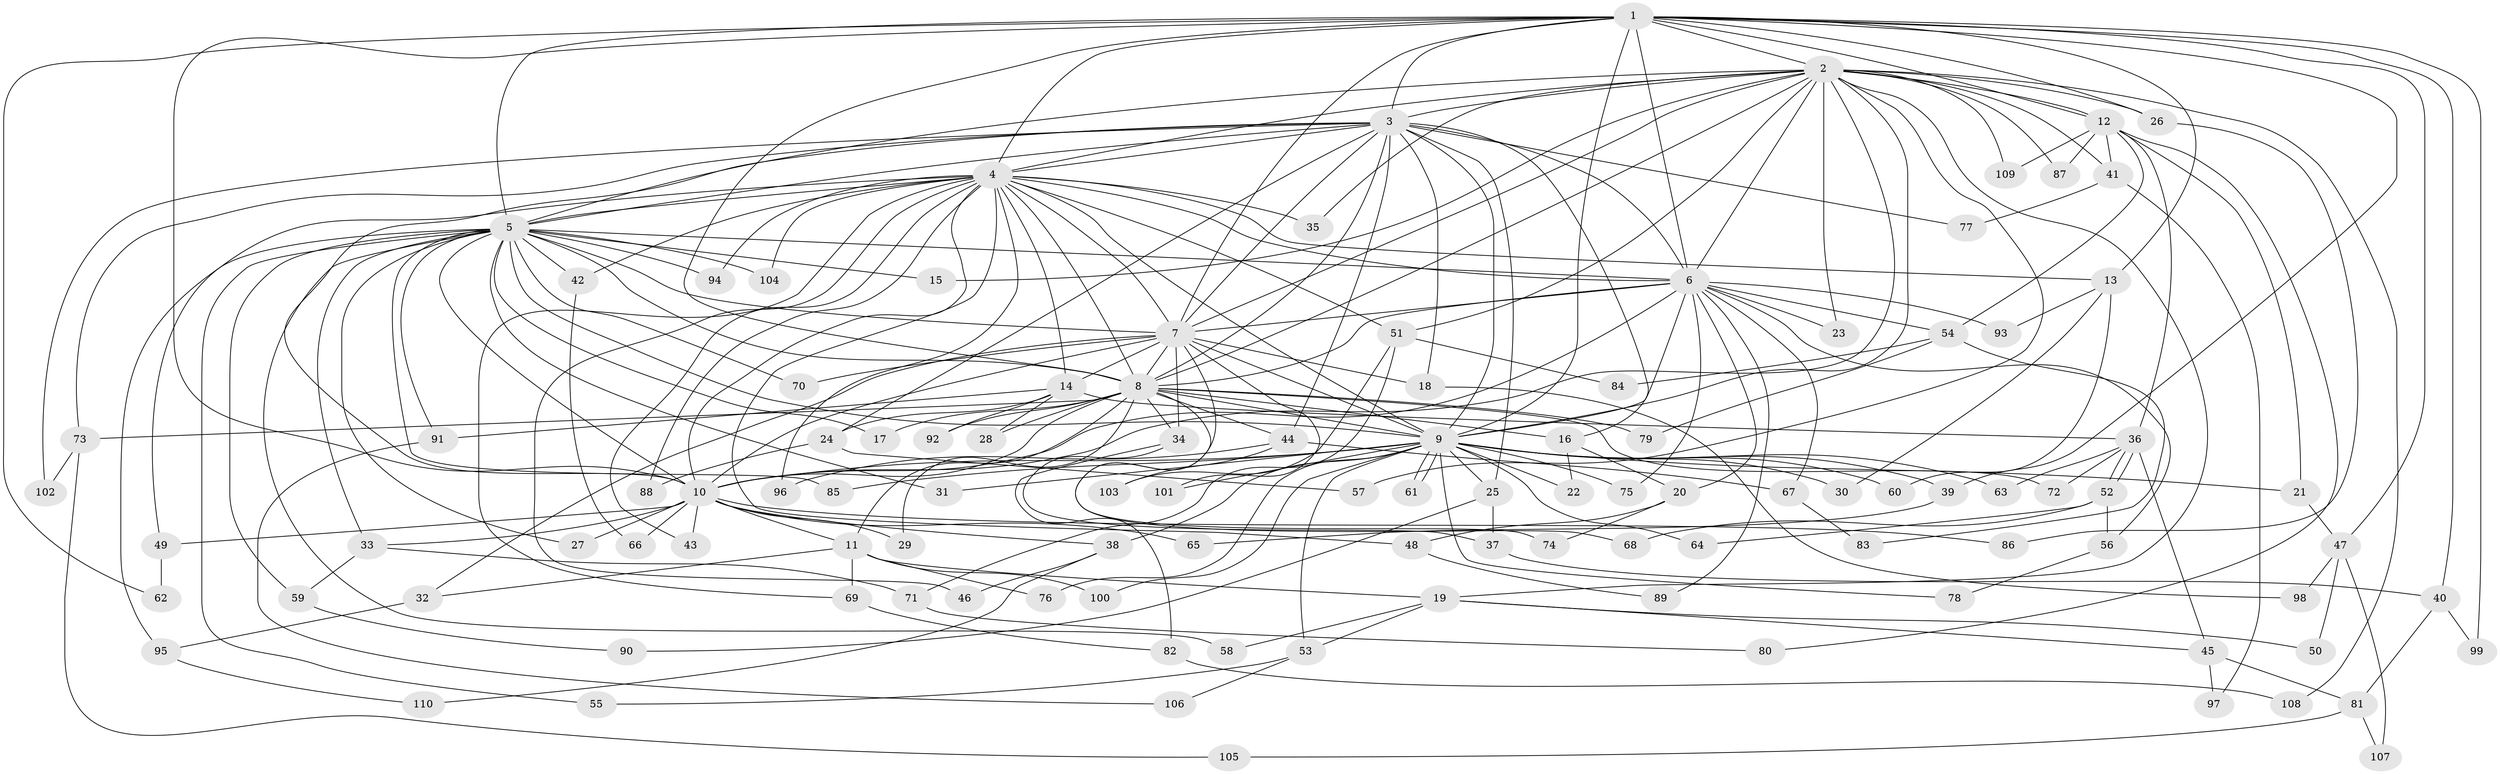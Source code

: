 // coarse degree distribution, {15: 0.01818181818181818, 14: 0.01818181818181818, 29: 0.01818181818181818, 2: 0.41818181818181815, 1: 0.16363636363636364, 3: 0.14545454545454545, 6: 0.05454545454545454, 8: 0.01818181818181818, 4: 0.07272727272727272, 18: 0.01818181818181818, 5: 0.01818181818181818, 7: 0.03636363636363636}
// Generated by graph-tools (version 1.1) at 2025/47/03/04/25 21:47:32]
// undirected, 110 vertices, 245 edges
graph export_dot {
graph [start="1"]
  node [color=gray90,style=filled];
  1;
  2;
  3;
  4;
  5;
  6;
  7;
  8;
  9;
  10;
  11;
  12;
  13;
  14;
  15;
  16;
  17;
  18;
  19;
  20;
  21;
  22;
  23;
  24;
  25;
  26;
  27;
  28;
  29;
  30;
  31;
  32;
  33;
  34;
  35;
  36;
  37;
  38;
  39;
  40;
  41;
  42;
  43;
  44;
  45;
  46;
  47;
  48;
  49;
  50;
  51;
  52;
  53;
  54;
  55;
  56;
  57;
  58;
  59;
  60;
  61;
  62;
  63;
  64;
  65;
  66;
  67;
  68;
  69;
  70;
  71;
  72;
  73;
  74;
  75;
  76;
  77;
  78;
  79;
  80;
  81;
  82;
  83;
  84;
  85;
  86;
  87;
  88;
  89;
  90;
  91;
  92;
  93;
  94;
  95;
  96;
  97;
  98;
  99;
  100;
  101;
  102;
  103;
  104;
  105;
  106;
  107;
  108;
  109;
  110;
  1 -- 2;
  1 -- 3;
  1 -- 4;
  1 -- 5;
  1 -- 6;
  1 -- 7;
  1 -- 8;
  1 -- 9;
  1 -- 10;
  1 -- 12;
  1 -- 13;
  1 -- 26;
  1 -- 39;
  1 -- 40;
  1 -- 47;
  1 -- 62;
  1 -- 99;
  2 -- 3;
  2 -- 4;
  2 -- 5;
  2 -- 6;
  2 -- 7;
  2 -- 8;
  2 -- 9;
  2 -- 10;
  2 -- 12;
  2 -- 15;
  2 -- 19;
  2 -- 23;
  2 -- 26;
  2 -- 35;
  2 -- 41;
  2 -- 51;
  2 -- 57;
  2 -- 87;
  2 -- 108;
  2 -- 109;
  3 -- 4;
  3 -- 5;
  3 -- 6;
  3 -- 7;
  3 -- 8;
  3 -- 9;
  3 -- 10;
  3 -- 16;
  3 -- 18;
  3 -- 24;
  3 -- 25;
  3 -- 44;
  3 -- 73;
  3 -- 77;
  3 -- 102;
  4 -- 5;
  4 -- 6;
  4 -- 7;
  4 -- 8;
  4 -- 9;
  4 -- 10;
  4 -- 13;
  4 -- 14;
  4 -- 35;
  4 -- 42;
  4 -- 43;
  4 -- 46;
  4 -- 48;
  4 -- 49;
  4 -- 51;
  4 -- 69;
  4 -- 88;
  4 -- 94;
  4 -- 96;
  4 -- 104;
  5 -- 6;
  5 -- 7;
  5 -- 8;
  5 -- 9;
  5 -- 10;
  5 -- 15;
  5 -- 17;
  5 -- 27;
  5 -- 31;
  5 -- 33;
  5 -- 42;
  5 -- 55;
  5 -- 58;
  5 -- 59;
  5 -- 70;
  5 -- 85;
  5 -- 91;
  5 -- 94;
  5 -- 95;
  5 -- 104;
  6 -- 7;
  6 -- 8;
  6 -- 9;
  6 -- 10;
  6 -- 20;
  6 -- 23;
  6 -- 54;
  6 -- 56;
  6 -- 67;
  6 -- 75;
  6 -- 89;
  6 -- 93;
  7 -- 8;
  7 -- 9;
  7 -- 10;
  7 -- 14;
  7 -- 18;
  7 -- 32;
  7 -- 34;
  7 -- 70;
  7 -- 74;
  7 -- 101;
  8 -- 9;
  8 -- 10;
  8 -- 11;
  8 -- 16;
  8 -- 17;
  8 -- 28;
  8 -- 29;
  8 -- 34;
  8 -- 44;
  8 -- 68;
  8 -- 72;
  8 -- 73;
  8 -- 79;
  8 -- 92;
  9 -- 10;
  9 -- 21;
  9 -- 22;
  9 -- 25;
  9 -- 30;
  9 -- 31;
  9 -- 38;
  9 -- 39;
  9 -- 53;
  9 -- 60;
  9 -- 61;
  9 -- 61;
  9 -- 63;
  9 -- 64;
  9 -- 75;
  9 -- 76;
  9 -- 78;
  9 -- 85;
  9 -- 100;
  9 -- 101;
  10 -- 11;
  10 -- 27;
  10 -- 29;
  10 -- 33;
  10 -- 38;
  10 -- 43;
  10 -- 49;
  10 -- 65;
  10 -- 66;
  10 -- 86;
  11 -- 19;
  11 -- 32;
  11 -- 69;
  11 -- 76;
  11 -- 100;
  12 -- 21;
  12 -- 36;
  12 -- 41;
  12 -- 54;
  12 -- 80;
  12 -- 87;
  12 -- 109;
  13 -- 30;
  13 -- 60;
  13 -- 93;
  14 -- 24;
  14 -- 28;
  14 -- 36;
  14 -- 91;
  14 -- 92;
  16 -- 20;
  16 -- 22;
  18 -- 98;
  19 -- 45;
  19 -- 50;
  19 -- 53;
  19 -- 58;
  20 -- 48;
  20 -- 74;
  21 -- 47;
  24 -- 57;
  24 -- 88;
  25 -- 37;
  25 -- 90;
  26 -- 86;
  32 -- 95;
  33 -- 59;
  33 -- 71;
  34 -- 37;
  34 -- 82;
  36 -- 45;
  36 -- 52;
  36 -- 52;
  36 -- 63;
  36 -- 72;
  37 -- 40;
  38 -- 46;
  38 -- 110;
  39 -- 65;
  40 -- 81;
  40 -- 99;
  41 -- 77;
  41 -- 97;
  42 -- 66;
  44 -- 67;
  44 -- 96;
  44 -- 103;
  45 -- 81;
  45 -- 97;
  47 -- 50;
  47 -- 98;
  47 -- 107;
  48 -- 89;
  49 -- 62;
  51 -- 71;
  51 -- 84;
  51 -- 103;
  52 -- 56;
  52 -- 64;
  52 -- 68;
  53 -- 55;
  53 -- 106;
  54 -- 79;
  54 -- 83;
  54 -- 84;
  56 -- 78;
  59 -- 90;
  67 -- 83;
  69 -- 82;
  71 -- 80;
  73 -- 102;
  73 -- 105;
  81 -- 105;
  81 -- 107;
  82 -- 108;
  91 -- 106;
  95 -- 110;
}
